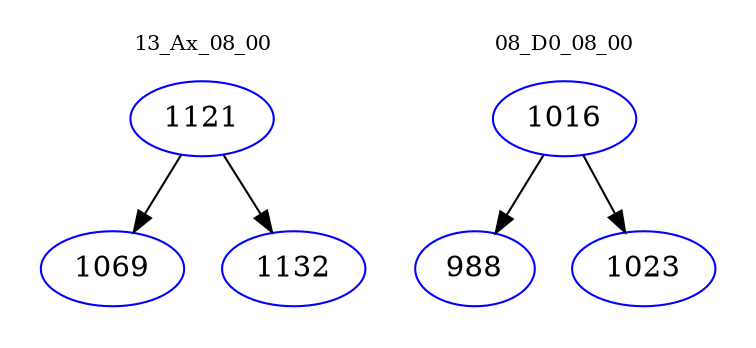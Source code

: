digraph{
subgraph cluster_0 {
color = white
label = "13_Ax_08_00";
fontsize=10;
T0_1121 [label="1121", color="blue"]
T0_1121 -> T0_1069 [color="black"]
T0_1069 [label="1069", color="blue"]
T0_1121 -> T0_1132 [color="black"]
T0_1132 [label="1132", color="blue"]
}
subgraph cluster_1 {
color = white
label = "08_D0_08_00";
fontsize=10;
T1_1016 [label="1016", color="blue"]
T1_1016 -> T1_988 [color="black"]
T1_988 [label="988", color="blue"]
T1_1016 -> T1_1023 [color="black"]
T1_1023 [label="1023", color="blue"]
}
}
